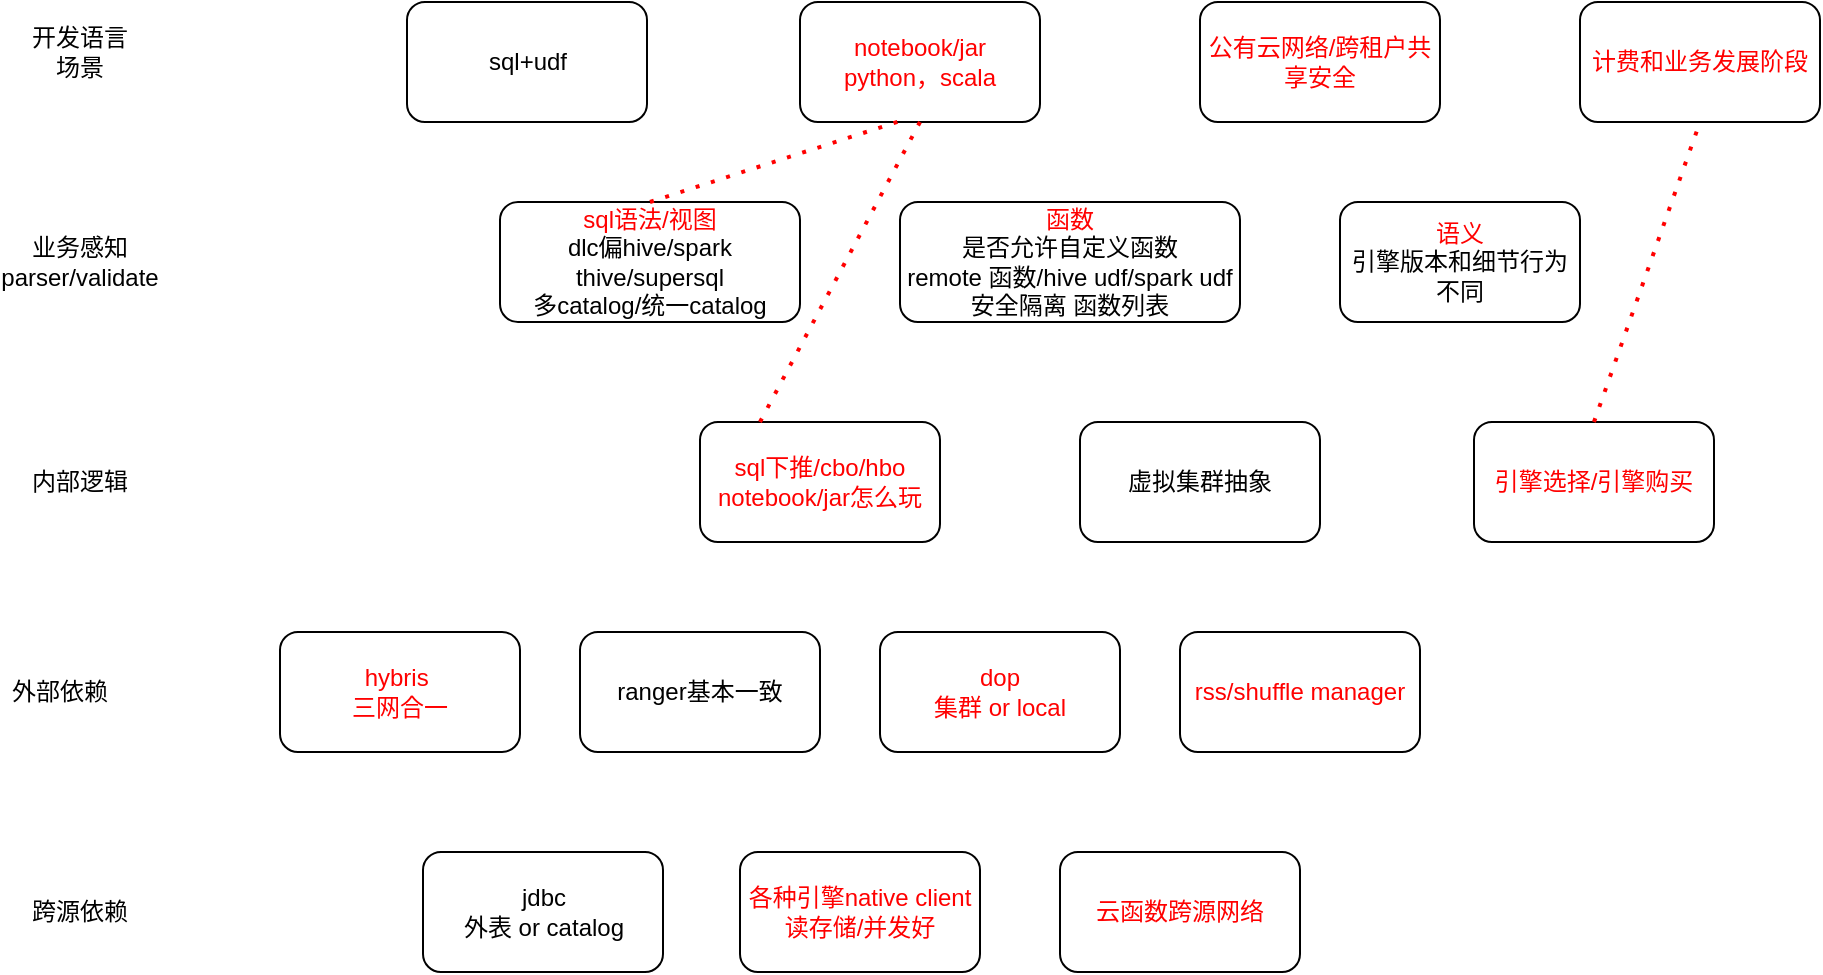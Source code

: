 <mxfile version="20.3.0" type="github">
  <diagram id="of9-G843k6Hil0wtaBBc" name="Page-1">
    <mxGraphModel dx="1298" dy="774" grid="1" gridSize="10" guides="1" tooltips="1" connect="1" arrows="1" fold="1" page="1" pageScale="1" pageWidth="827" pageHeight="1169" math="0" shadow="0">
      <root>
        <mxCell id="0" />
        <mxCell id="1" parent="0" />
        <mxCell id="PXcGYMHyOknp1wHEo6e0-1" value="&lt;font color=&quot;#ff0000&quot;&gt;sql语法/视图&lt;br&gt;&lt;/font&gt;dlc偏hive/spark&lt;br&gt;thive/supersql&lt;br&gt;多catalog/统一catalog" style="rounded=1;whiteSpace=wrap;html=1;" vertex="1" parent="1">
          <mxGeometry x="340" y="200" width="150" height="60" as="geometry" />
        </mxCell>
        <mxCell id="PXcGYMHyOknp1wHEo6e0-2" value="业务感知&lt;br&gt;parser/validate" style="text;html=1;strokeColor=none;fillColor=none;align=center;verticalAlign=middle;whiteSpace=wrap;rounded=0;" vertex="1" parent="1">
          <mxGeometry x="100" y="215" width="60" height="30" as="geometry" />
        </mxCell>
        <mxCell id="PXcGYMHyOknp1wHEo6e0-3" value="&lt;font color=&quot;#ff0000&quot;&gt;函数&lt;/font&gt;&lt;br&gt;是否允许自定义函数&lt;br&gt;remote 函数/hive udf/spark udf&lt;br&gt;安全隔离 函数列表" style="rounded=1;whiteSpace=wrap;html=1;" vertex="1" parent="1">
          <mxGeometry x="540" y="200" width="170" height="60" as="geometry" />
        </mxCell>
        <mxCell id="PXcGYMHyOknp1wHEo6e0-4" value="&lt;font color=&quot;#ff0000&quot;&gt;语义&lt;br&gt;&lt;/font&gt;引擎版本和细节行为不同" style="rounded=1;whiteSpace=wrap;html=1;" vertex="1" parent="1">
          <mxGeometry x="760" y="200" width="120" height="60" as="geometry" />
        </mxCell>
        <mxCell id="PXcGYMHyOknp1wHEo6e0-5" value="&lt;font color=&quot;#ff0000&quot;&gt;notebook/jar&lt;br&gt;python，scala&lt;/font&gt;" style="rounded=1;whiteSpace=wrap;html=1;" vertex="1" parent="1">
          <mxGeometry x="490" y="100" width="120" height="60" as="geometry" />
        </mxCell>
        <mxCell id="PXcGYMHyOknp1wHEo6e0-6" value="开发语言场景" style="text;html=1;strokeColor=none;fillColor=none;align=center;verticalAlign=middle;whiteSpace=wrap;rounded=0;" vertex="1" parent="1">
          <mxGeometry x="100" y="110" width="60" height="30" as="geometry" />
        </mxCell>
        <mxCell id="PXcGYMHyOknp1wHEo6e0-7" value="&lt;font&gt;sql+udf&lt;/font&gt;" style="rounded=1;whiteSpace=wrap;html=1;fontColor=#000000;" vertex="1" parent="1">
          <mxGeometry x="293.5" y="100" width="120" height="60" as="geometry" />
        </mxCell>
        <mxCell id="PXcGYMHyOknp1wHEo6e0-8" value="&lt;font color=&quot;#ff0000&quot;&gt;hybris&amp;nbsp;&lt;br&gt;三网合一&lt;br&gt;&lt;/font&gt;" style="rounded=1;whiteSpace=wrap;html=1;" vertex="1" parent="1">
          <mxGeometry x="230" y="415" width="120" height="60" as="geometry" />
        </mxCell>
        <mxCell id="PXcGYMHyOknp1wHEo6e0-9" value="内部逻辑" style="text;html=1;strokeColor=none;fillColor=none;align=center;verticalAlign=middle;whiteSpace=wrap;rounded=0;" vertex="1" parent="1">
          <mxGeometry x="100" y="325" width="60" height="30" as="geometry" />
        </mxCell>
        <mxCell id="PXcGYMHyOknp1wHEo6e0-10" value="&lt;font&gt;ranger基本一致&lt;/font&gt;" style="rounded=1;whiteSpace=wrap;html=1;fontColor=#000000;" vertex="1" parent="1">
          <mxGeometry x="380" y="415" width="120" height="60" as="geometry" />
        </mxCell>
        <mxCell id="PXcGYMHyOknp1wHEo6e0-11" value="&lt;font color=&quot;#ff0000&quot;&gt;引擎选择/引擎购买&lt;/font&gt;" style="rounded=1;whiteSpace=wrap;html=1;strokeColor=#000000;fontColor=#000000;" vertex="1" parent="1">
          <mxGeometry x="827" y="310" width="120" height="60" as="geometry" />
        </mxCell>
        <mxCell id="PXcGYMHyOknp1wHEo6e0-12" value="&lt;font color=&quot;#ff0000&quot;&gt;sql下推/cbo/hbo&lt;br&gt;notebook/jar怎么玩&lt;br&gt;&lt;/font&gt;" style="rounded=1;whiteSpace=wrap;html=1;" vertex="1" parent="1">
          <mxGeometry x="440" y="310" width="120" height="60" as="geometry" />
        </mxCell>
        <mxCell id="PXcGYMHyOknp1wHEo6e0-14" value="&lt;font&gt;虚拟集群抽象&lt;/font&gt;" style="rounded=1;whiteSpace=wrap;html=1;fontColor=#000000;" vertex="1" parent="1">
          <mxGeometry x="630" y="310" width="120" height="60" as="geometry" />
        </mxCell>
        <mxCell id="PXcGYMHyOknp1wHEo6e0-15" value="外部依赖" style="text;html=1;strokeColor=none;fillColor=none;align=center;verticalAlign=middle;whiteSpace=wrap;rounded=0;" vertex="1" parent="1">
          <mxGeometry x="90" y="430" width="60" height="30" as="geometry" />
        </mxCell>
        <mxCell id="PXcGYMHyOknp1wHEo6e0-16" value="&lt;font color=&quot;#ff0000&quot;&gt;dop&lt;br&gt;集群 or local&lt;br&gt;&lt;/font&gt;" style="rounded=1;whiteSpace=wrap;html=1;" vertex="1" parent="1">
          <mxGeometry x="530" y="415" width="120" height="60" as="geometry" />
        </mxCell>
        <mxCell id="PXcGYMHyOknp1wHEo6e0-17" value="&lt;font color=&quot;#ff0000&quot;&gt;rss/shuffle manager&lt;/font&gt;" style="rounded=1;whiteSpace=wrap;html=1;" vertex="1" parent="1">
          <mxGeometry x="680" y="415" width="120" height="60" as="geometry" />
        </mxCell>
        <mxCell id="PXcGYMHyOknp1wHEo6e0-18" value="跨源依赖" style="text;html=1;strokeColor=none;fillColor=none;align=center;verticalAlign=middle;whiteSpace=wrap;rounded=0;" vertex="1" parent="1">
          <mxGeometry x="100" y="540" width="60" height="30" as="geometry" />
        </mxCell>
        <mxCell id="PXcGYMHyOknp1wHEo6e0-19" value="&lt;font&gt;jdbc&lt;br&gt;外表 or catalog&lt;br&gt;&lt;/font&gt;" style="rounded=1;whiteSpace=wrap;html=1;fontColor=#000000;" vertex="1" parent="1">
          <mxGeometry x="301.5" y="525" width="120" height="60" as="geometry" />
        </mxCell>
        <mxCell id="PXcGYMHyOknp1wHEo6e0-20" value="&lt;font color=&quot;#ff0000&quot;&gt;各种引擎native client 读存储/并发好&lt;br&gt;&lt;/font&gt;" style="rounded=1;whiteSpace=wrap;html=1;" vertex="1" parent="1">
          <mxGeometry x="460" y="525" width="120" height="60" as="geometry" />
        </mxCell>
        <mxCell id="PXcGYMHyOknp1wHEo6e0-21" value="云函数跨源网络" style="rounded=1;whiteSpace=wrap;html=1;fontColor=#FF0000;" vertex="1" parent="1">
          <mxGeometry x="620" y="525" width="120" height="60" as="geometry" />
        </mxCell>
        <mxCell id="PXcGYMHyOknp1wHEo6e0-22" value="&lt;font color=&quot;#ff0000&quot;&gt;公有云网络/跨租户共享安全&lt;/font&gt;" style="rounded=1;whiteSpace=wrap;html=1;" vertex="1" parent="1">
          <mxGeometry x="690" y="100" width="120" height="60" as="geometry" />
        </mxCell>
        <mxCell id="PXcGYMHyOknp1wHEo6e0-23" value="&lt;font color=&quot;#ff0000&quot;&gt;计费和业务发展阶段&lt;/font&gt;" style="rounded=1;whiteSpace=wrap;html=1;" vertex="1" parent="1">
          <mxGeometry x="880" y="100" width="120" height="60" as="geometry" />
        </mxCell>
        <mxCell id="PXcGYMHyOknp1wHEo6e0-24" value="" style="endArrow=none;dashed=1;html=1;dashPattern=1 3;strokeWidth=2;rounded=0;fontColor=#FF0000;entryX=0.5;entryY=1;entryDx=0;entryDy=0;exitX=0.25;exitY=0;exitDx=0;exitDy=0;strokeColor=#FF0000;" edge="1" parent="1" source="PXcGYMHyOknp1wHEo6e0-12" target="PXcGYMHyOknp1wHEo6e0-5">
          <mxGeometry width="50" height="50" relative="1" as="geometry">
            <mxPoint x="660" y="350" as="sourcePoint" />
            <mxPoint x="710" y="300" as="targetPoint" />
          </mxGeometry>
        </mxCell>
        <mxCell id="PXcGYMHyOknp1wHEo6e0-25" value="" style="endArrow=none;dashed=1;html=1;dashPattern=1 3;strokeWidth=2;rounded=0;strokeColor=#FF0000;fontColor=#FF0000;entryX=0.5;entryY=1;entryDx=0;entryDy=0;exitX=0.5;exitY=0;exitDx=0;exitDy=0;" edge="1" parent="1" source="PXcGYMHyOknp1wHEo6e0-11" target="PXcGYMHyOknp1wHEo6e0-23">
          <mxGeometry width="50" height="50" relative="1" as="geometry">
            <mxPoint x="660" y="350" as="sourcePoint" />
            <mxPoint x="710" y="300" as="targetPoint" />
          </mxGeometry>
        </mxCell>
        <mxCell id="PXcGYMHyOknp1wHEo6e0-26" value="" style="endArrow=none;dashed=1;html=1;dashPattern=1 3;strokeWidth=2;rounded=0;fontColor=#FF0000;entryX=0.417;entryY=0.992;entryDx=0;entryDy=0;exitX=0.5;exitY=0;exitDx=0;exitDy=0;strokeColor=#FF0000;entryPerimeter=0;" edge="1" parent="1" source="PXcGYMHyOknp1wHEo6e0-1" target="PXcGYMHyOknp1wHEo6e0-5">
          <mxGeometry width="50" height="50" relative="1" as="geometry">
            <mxPoint x="480" y="320" as="sourcePoint" />
            <mxPoint x="560" y="170" as="targetPoint" />
          </mxGeometry>
        </mxCell>
      </root>
    </mxGraphModel>
  </diagram>
</mxfile>

